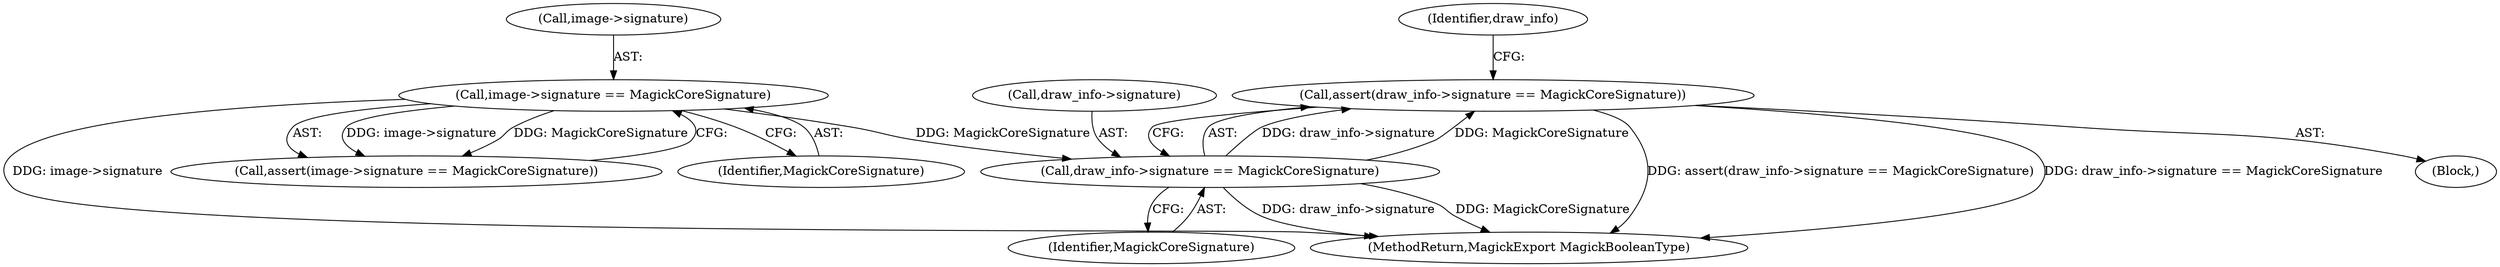 digraph "0_ImageMagick6_f6ffc702c6eecd963587273a429dcd608c648984@API" {
"1000155" [label="(Call,assert(draw_info->signature == MagickCoreSignature))"];
"1000156" [label="(Call,draw_info->signature == MagickCoreSignature)"];
"1000129" [label="(Call,image->signature == MagickCoreSignature)"];
"1000164" [label="(Identifier,draw_info)"];
"1002056" [label="(MethodReturn,MagickExport MagickBooleanType)"];
"1000157" [label="(Call,draw_info->signature)"];
"1000129" [label="(Call,image->signature == MagickCoreSignature)"];
"1000107" [label="(Block,)"];
"1000156" [label="(Call,draw_info->signature == MagickCoreSignature)"];
"1000128" [label="(Call,assert(image->signature == MagickCoreSignature))"];
"1000160" [label="(Identifier,MagickCoreSignature)"];
"1000155" [label="(Call,assert(draw_info->signature == MagickCoreSignature))"];
"1000130" [label="(Call,image->signature)"];
"1000133" [label="(Identifier,MagickCoreSignature)"];
"1000155" -> "1000107"  [label="AST: "];
"1000155" -> "1000156"  [label="CFG: "];
"1000156" -> "1000155"  [label="AST: "];
"1000164" -> "1000155"  [label="CFG: "];
"1000155" -> "1002056"  [label="DDG: assert(draw_info->signature == MagickCoreSignature)"];
"1000155" -> "1002056"  [label="DDG: draw_info->signature == MagickCoreSignature"];
"1000156" -> "1000155"  [label="DDG: draw_info->signature"];
"1000156" -> "1000155"  [label="DDG: MagickCoreSignature"];
"1000156" -> "1000160"  [label="CFG: "];
"1000157" -> "1000156"  [label="AST: "];
"1000160" -> "1000156"  [label="AST: "];
"1000156" -> "1002056"  [label="DDG: draw_info->signature"];
"1000156" -> "1002056"  [label="DDG: MagickCoreSignature"];
"1000129" -> "1000156"  [label="DDG: MagickCoreSignature"];
"1000129" -> "1000128"  [label="AST: "];
"1000129" -> "1000133"  [label="CFG: "];
"1000130" -> "1000129"  [label="AST: "];
"1000133" -> "1000129"  [label="AST: "];
"1000128" -> "1000129"  [label="CFG: "];
"1000129" -> "1002056"  [label="DDG: image->signature"];
"1000129" -> "1000128"  [label="DDG: image->signature"];
"1000129" -> "1000128"  [label="DDG: MagickCoreSignature"];
}

